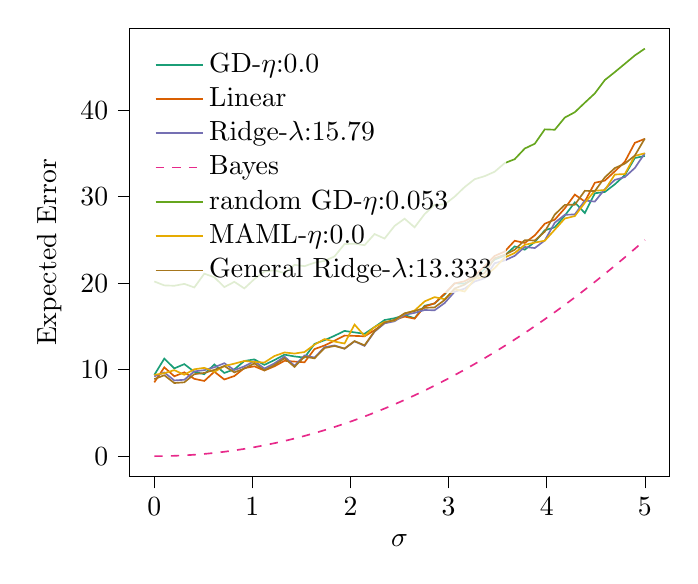 % This file was created with tikzplotlib v0.10.1.
\begin{tikzpicture}

\definecolor{chocolate217952}{RGB}{217,95,2}
\definecolor{darkcyan27158119}{RGB}{27,158,119}
\definecolor{darkgoldenrod16611829}{RGB}{166,118,29}
\definecolor{darkgray176}{RGB}{176,176,176}
\definecolor{deeppink23141138}{RGB}{231,41,138}
\definecolor{lightslategray117112179}{RGB}{117,112,179}
\definecolor{olivedrab10216630}{RGB}{102,166,30}
\definecolor{orange2301712}{RGB}{230,171,2}

\begin{axis}[
legend cell align={left},
legend style={
  fill opacity=0.8,
  draw opacity=1,
  text opacity=1,
  at={(0.03,0.97)},
  anchor=north west,
  draw=none
},
tick align=outside,
tick pos=left,
x grid style={darkgray176},
xlabel={\(\displaystyle \sigma\)},
xmin=-0.25, xmax=5.25,
xtick style={color=black},
y grid style={darkgray176},
ylabel={Expected Error},
ymin=-2.357, ymax=49.494,
ytick style={color=black}
]
\addplot [semithick, darkcyan27158119]
table {%
0 9.39
0.102 11.282
0.204 10.153
0.306 10.644
0.408 9.756
0.51 9.482
0.612 10.611
0.714 9.628
0.816 10.042
0.918 11.006
1.02 11.194
1.122 10.561
1.224 11.113
1.327 11.741
1.429 11.535
1.531 11.402
1.633 12.983
1.735 13.409
1.837 13.927
1.939 14.487
2.041 14.317
2.143 14.153
2.245 14.927
2.347 15.745
2.449 15.953
2.551 16.314
2.653 15.954
2.755 17.395
2.857 17.655
2.959 18.72
3.061 19.986
3.163 19.965
3.265 20.509
3.367 21.66
3.469 22.739
3.571 23.194
3.673 24.257
3.776 23.88
3.878 24.767
3.98 26.127
4.082 26.471
4.184 27.826
4.286 29.351
4.388 28.117
4.49 30.406
4.592 30.557
4.694 31.442
4.796 32.505
4.898 34.485
5 34.717
};
\addlegendentry{GD-$\eta$:0.0}
\addplot [semithick, chocolate217952]
table {%
0 8.539
0.102 10.272
0.204 9.238
0.306 9.694
0.408 8.943
0.51 8.7
0.612 9.767
0.714 8.867
0.816 9.271
0.918 10.187
1.02 10.39
1.122 9.911
1.224 10.39
1.327 11.03
1.429 10.941
1.531 10.857
1.633 12.385
1.735 12.8
1.837 13.355
1.939 13.948
2.041 13.911
2.143 13.867
2.245 14.571
2.347 15.41
2.449 15.759
2.551 16.142
2.653 15.905
2.755 17.304
2.857 17.676
2.959 18.802
3.061 19.979
3.163 20.23
3.265 20.844
3.367 21.988
3.469 23.158
3.571 23.665
3.673 24.914
3.776 24.659
3.878 25.537
3.98 26.887
4.082 27.355
4.184 28.662
4.286 30.251
4.388 29.451
4.49 31.622
4.592 31.873
4.694 32.94
4.796 34.057
4.898 36.241
5 36.7
};
\addlegendentry{Linear}
\addplot [semithick, lightslategray117112179]
table {%
0 9.229
0.102 9.682
0.204 8.759
0.306 8.837
0.408 9.809
0.51 9.946
0.612 10.286
0.714 10.752
0.816 9.954
0.918 10.386
1.02 10.988
1.122 10.137
1.224 10.73
1.327 11.518
1.429 10.457
1.531 11.653
1.633 11.405
1.735 12.6
1.837 12.809
1.939 12.431
2.041 13.285
2.143 12.754
2.245 14.396
2.347 15.363
2.449 15.603
2.551 16.342
2.653 16.574
2.755 16.904
2.857 16.874
2.959 17.71
3.061 19.018
3.163 19.378
3.265 20.203
3.367 20.577
3.469 22.315
3.571 22.636
3.673 23.165
3.776 24.194
3.878 24.071
3.98 24.949
4.082 27.004
4.184 27.918
4.286 27.955
4.388 29.561
4.49 29.446
4.592 30.884
4.694 31.954
4.796 32.281
4.898 33.332
5 35.042
};
\addlegendentry{Ridge-$\lambda$:15.79}
\addplot [semithick, deeppink23141138, dashed]
table {%
0 0
0.102 0.01
0.204 0.042
0.306 0.094
0.408 0.167
0.51 0.26
0.612 0.375
0.714 0.51
0.816 0.666
0.918 0.843
1.02 1.041
1.122 1.26
1.224 1.499
1.327 1.759
1.429 2.04
1.531 2.342
1.633 2.665
1.735 3.009
1.837 3.373
1.939 3.758
2.041 4.164
2.143 4.591
2.245 5.038
2.347 5.507
2.449 5.996
2.551 6.506
2.653 7.037
2.755 7.589
2.857 8.161
2.959 8.755
3.061 9.369
3.163 10.004
3.265 10.66
3.367 11.337
3.469 12.034
3.571 12.752
3.673 13.491
3.776 14.251
3.878 15.032
3.98 15.834
4.082 16.656
4.184 17.499
4.286 18.363
4.388 19.248
4.49 20.154
4.592 21.08
4.694 22.028
4.796 22.996
4.898 23.985
5 24.995
};
\addlegendentry{Bayes}
\addplot [semithick, olivedrab10216630]
table {%
0 20.206
0.102 19.751
0.204 19.708
0.306 19.928
0.408 19.514
0.51 21.107
0.612 20.697
0.714 19.555
0.816 20.164
0.918 19.403
1.02 20.48
1.122 21.355
1.224 21.503
1.327 21.176
1.429 22.126
1.531 21.976
1.633 22.373
1.735 22.578
1.837 23.105
1.939 24.53
2.041 24.57
2.143 24.401
2.245 25.688
2.347 25.166
2.449 26.629
2.551 27.463
2.653 26.468
2.755 27.992
2.857 29.079
2.959 29.114
3.061 30.01
3.163 31.121
3.265 32.032
3.367 32.384
3.469 32.895
3.571 33.892
3.673 34.346
3.776 35.582
3.878 36.134
3.98 37.799
4.082 37.752
4.184 39.162
4.286 39.78
4.388 40.881
4.49 41.954
4.592 43.502
4.694 44.422
4.796 45.383
4.898 46.348
5 47.137
};
\addlegendentry{random GD-$\eta$:0.053}
\addplot [semithick, orange2301712]
table {%
0 9.4
0.102 9.597
0.204 9.95
0.306 9.417
0.408 10.051
0.51 10.217
0.612 9.746
0.714 10.423
0.816 10.702
0.918 11.013
1.02 10.899
1.122 10.83
1.224 11.581
1.327 11.994
1.429 11.871
1.531 12.046
1.633 12.901
1.735 13.544
1.837 13.255
1.939 13.032
2.041 15.221
2.143 13.905
2.245 14.945
2.347 15.518
2.449 15.698
2.551 16.486
2.653 16.844
2.755 17.899
2.857 18.393
2.959 18.156
3.061 19.305
3.163 19.045
3.265 20.486
3.367 20.79
3.469 21.754
3.571 22.971
3.673 23.5
3.776 24.441
3.878 24.702
3.98 24.919
4.082 26.194
4.184 27.486
4.286 27.768
4.388 29.301
4.49 30.703
4.592 30.777
4.694 32.574
4.796 32.63
4.898 34.731
5 35.031
};
\addlegendentry{MAML-$\eta$:0.0}
\addplot [semithick, darkgoldenrod16611829]
table {%
0 8.913
0.102 9.359
0.204 8.459
0.306 8.541
0.408 9.484
0.51 9.625
0.612 9.981
0.714 10.426
0.816 9.694
0.918 10.133
1.02 10.728
1.122 9.926
1.224 10.534
1.327 11.325
1.429 10.329
1.531 11.513
1.633 11.312
1.735 12.505
1.837 12.749
1.939 12.438
2.041 13.305
2.143 12.821
2.245 14.461
2.347 15.461
2.449 15.754
2.551 16.525
2.653 16.781
2.755 17.158
2.857 17.204
2.959 18.065
3.061 19.393
3.163 19.839
3.265 20.685
3.367 21.185
3.469 22.882
3.571 23.299
3.673 23.87
3.776 24.981
3.878 24.942
3.98 25.972
4.082 27.948
4.184 29.06
4.286 29.082
4.388 30.69
4.49 30.655
4.592 32.249
4.694 33.319
4.796 33.832
4.898 34.771
5 36.748
};
\addlegendentry{General Ridge-$\lambda$:13.333}
\end{axis}

\end{tikzpicture}
